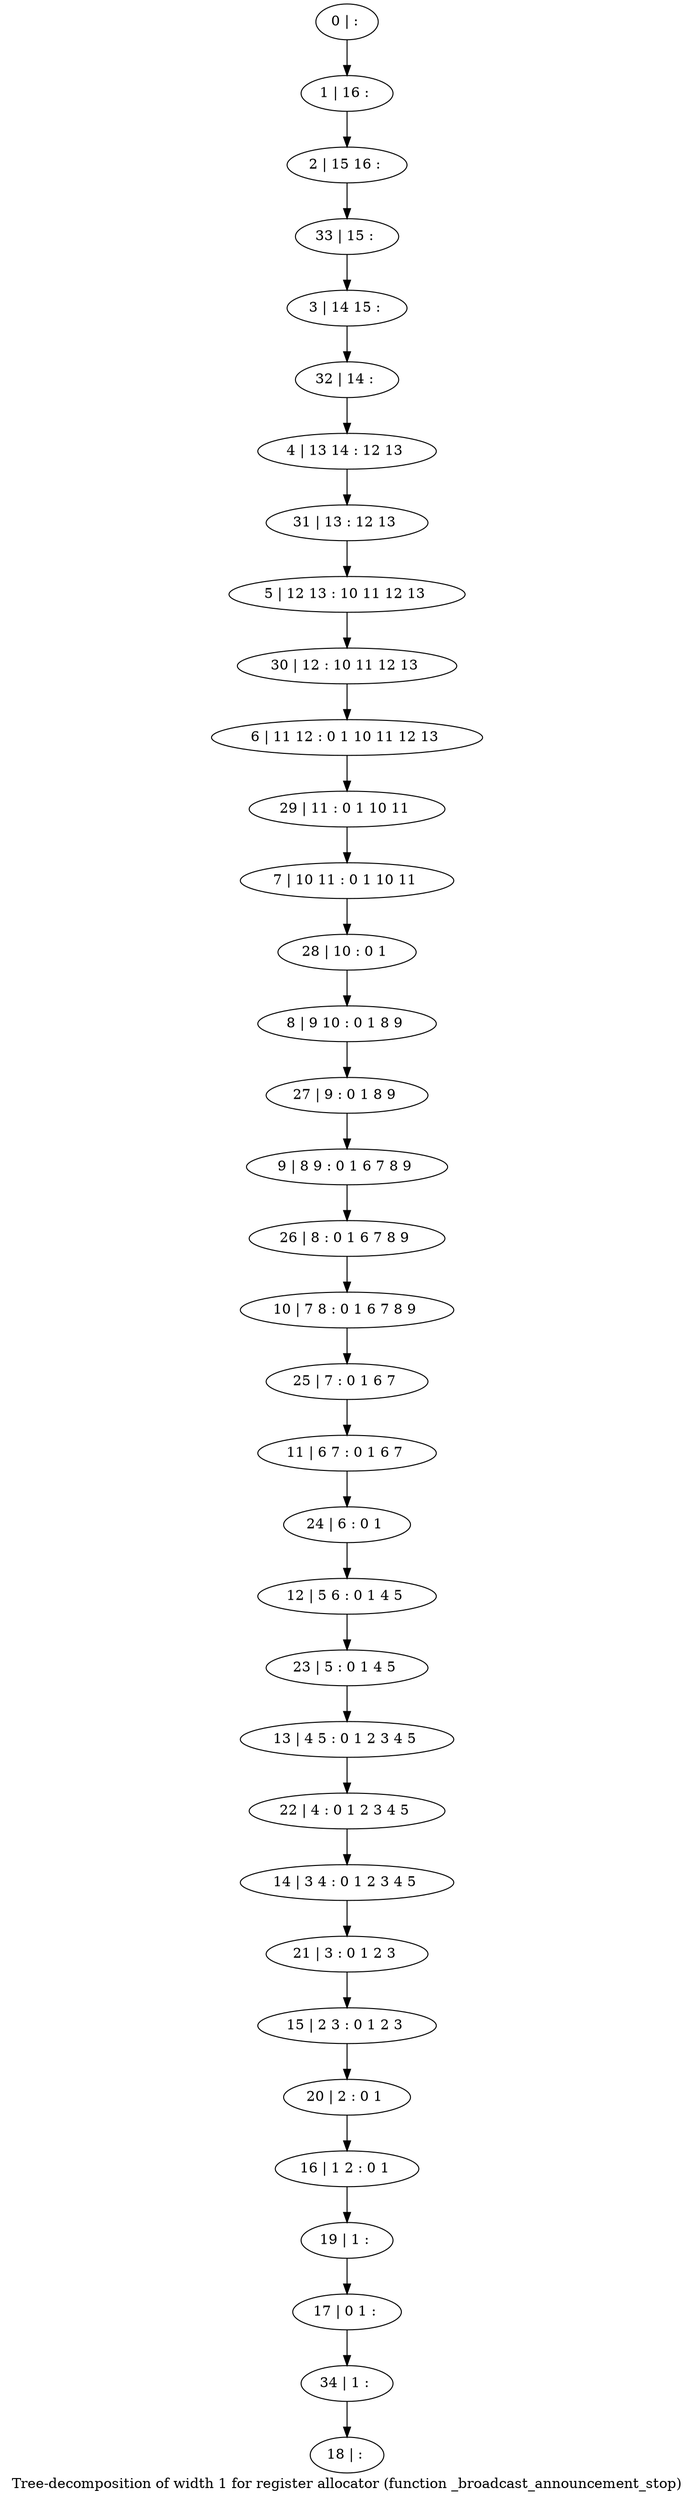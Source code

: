 digraph G {
graph [label="Tree-decomposition of width 1 for register allocator (function _broadcast_announcement_stop)"]
0[label="0 | : "];
1[label="1 | 16 : "];
2[label="2 | 15 16 : "];
3[label="3 | 14 15 : "];
4[label="4 | 13 14 : 12 13 "];
5[label="5 | 12 13 : 10 11 12 13 "];
6[label="6 | 11 12 : 0 1 10 11 12 13 "];
7[label="7 | 10 11 : 0 1 10 11 "];
8[label="8 | 9 10 : 0 1 8 9 "];
9[label="9 | 8 9 : 0 1 6 7 8 9 "];
10[label="10 | 7 8 : 0 1 6 7 8 9 "];
11[label="11 | 6 7 : 0 1 6 7 "];
12[label="12 | 5 6 : 0 1 4 5 "];
13[label="13 | 4 5 : 0 1 2 3 4 5 "];
14[label="14 | 3 4 : 0 1 2 3 4 5 "];
15[label="15 | 2 3 : 0 1 2 3 "];
16[label="16 | 1 2 : 0 1 "];
17[label="17 | 0 1 : "];
18[label="18 | : "];
19[label="19 | 1 : "];
20[label="20 | 2 : 0 1 "];
21[label="21 | 3 : 0 1 2 3 "];
22[label="22 | 4 : 0 1 2 3 4 5 "];
23[label="23 | 5 : 0 1 4 5 "];
24[label="24 | 6 : 0 1 "];
25[label="25 | 7 : 0 1 6 7 "];
26[label="26 | 8 : 0 1 6 7 8 9 "];
27[label="27 | 9 : 0 1 8 9 "];
28[label="28 | 10 : 0 1 "];
29[label="29 | 11 : 0 1 10 11 "];
30[label="30 | 12 : 10 11 12 13 "];
31[label="31 | 13 : 12 13 "];
32[label="32 | 14 : "];
33[label="33 | 15 : "];
34[label="34 | 1 : "];
0->1 ;
1->2 ;
19->17 ;
16->19 ;
20->16 ;
15->20 ;
21->15 ;
14->21 ;
22->14 ;
13->22 ;
23->13 ;
12->23 ;
24->12 ;
11->24 ;
25->11 ;
10->25 ;
26->10 ;
9->26 ;
27->9 ;
8->27 ;
28->8 ;
7->28 ;
29->7 ;
6->29 ;
30->6 ;
5->30 ;
31->5 ;
4->31 ;
32->4 ;
3->32 ;
33->3 ;
2->33 ;
34->18 ;
17->34 ;
}
